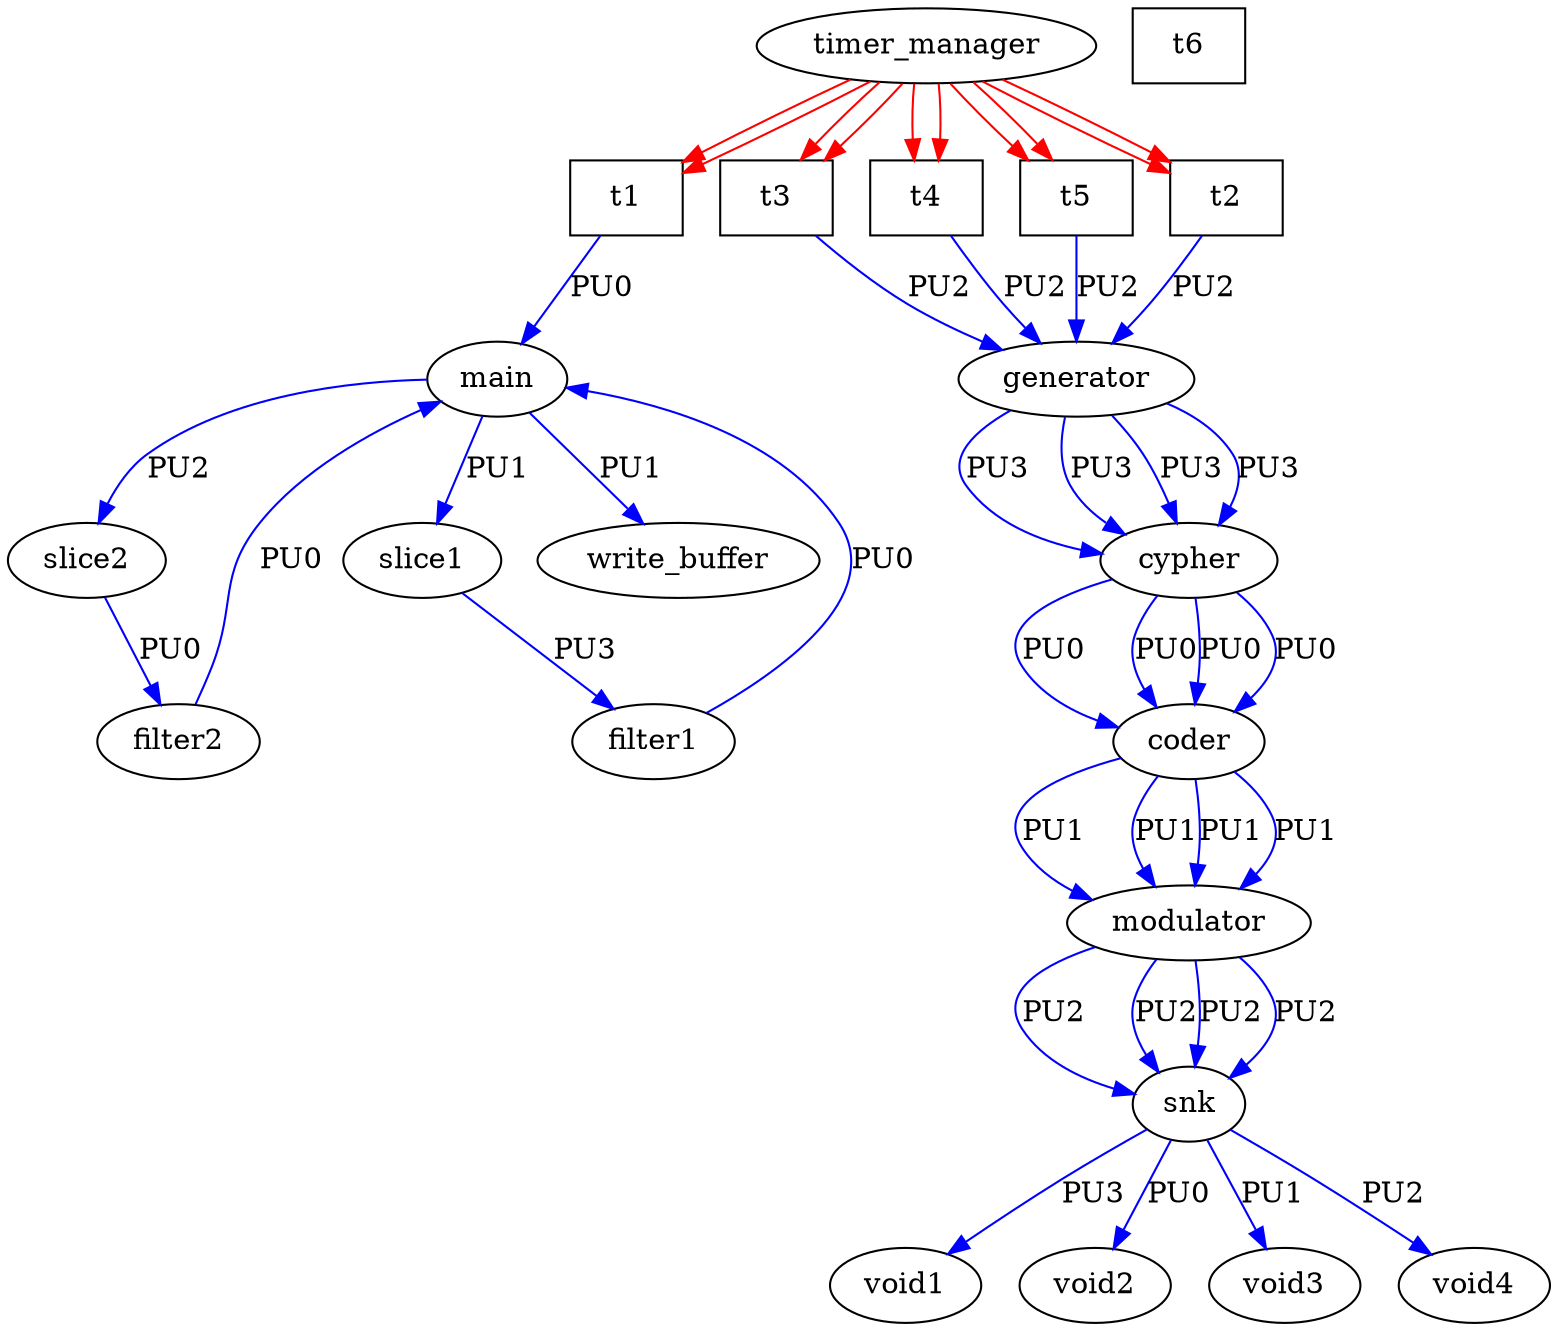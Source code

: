digraph my_graph {
  overlap = scale;
   main[label="main"];
   slice1[label="slice1"];
   slice2[label="slice2"];
   filter1[label="filter1"];
   filter2[label="filter2"];
   write_buffer[label="write_buffer"];
   generator[label="generator"];
   cypher[label="cypher"];
   coder[label="coder"];
   modulator[label="modulator"];
   void1[label="void1"];
   void2[label="void2"];
   void3[label="void3"];
   void4[label="void4"];
   snk[label="snk"];
   timer_manager[label="timer_manager"];
   t1[label="t1",shape=box ];
   t2[label="t2",shape=box ];
   t3[label="t3",shape=box ];
   t4[label="t4",shape=box ];
   t5[label="t5",shape=box ];
   t6[label="t6",shape=box ];
   timer_manager -> t1[label="", color=red];
   timer_manager -> t2[label="", color=red];
   timer_manager -> t3[label="", color=red];
   timer_manager -> t4[label="", color=red];
   timer_manager -> t5[label="", color=red];
   timer_manager -> t1[label="", color=red];
   timer_manager -> t2[label="", color=red];
   timer_manager -> t3[label="", color=red];
   timer_manager -> t4[label="", color=red];
   timer_manager -> t5[label="", color=red];
   t1 -> main[label="PU0", color=blue];
   main -> slice1[label="PU1", color=blue];
   main -> slice2[label="PU2", color=blue];
   slice1 -> filter1[label="PU3", color=blue];
   slice2 -> filter2[label="PU0", color=blue];
   filter1 -> main[label="PU0", color=blue];
   filter2 -> main[label="PU0", color=blue];
   main -> write_buffer[label="PU1", color=blue];
   t2 -> generator[label="PU2", color=blue];
   t3 -> generator[label="PU2", color=blue];
   t4 -> generator[label="PU2", color=blue];
   t5 -> generator[label="PU2", color=blue];
   generator -> cypher[label="PU3", color=blue];
   generator -> cypher[label="PU3", color=blue];
   generator -> cypher[label="PU3", color=blue];
   generator -> cypher[label="PU3", color=blue];
   cypher -> coder[label="PU0", color=blue];
   cypher -> coder[label="PU0", color=blue];
   cypher -> coder[label="PU0", color=blue];
   cypher -> coder[label="PU0", color=blue];
   coder -> modulator[label="PU1", color=blue];
   coder -> modulator[label="PU1", color=blue];
   coder -> modulator[label="PU1", color=blue];
   coder -> modulator[label="PU1", color=blue];
   modulator -> snk[label="PU2", color=blue];
   modulator -> snk[label="PU2", color=blue];
   modulator -> snk[label="PU2", color=blue];
   modulator -> snk[label="PU2", color=blue];
   snk -> void1[label="PU3", color=blue];
   snk -> void2[label="PU0", color=blue];
   snk -> void3[label="PU1", color=blue];
   snk -> void4[label="PU2", color=blue];
}
